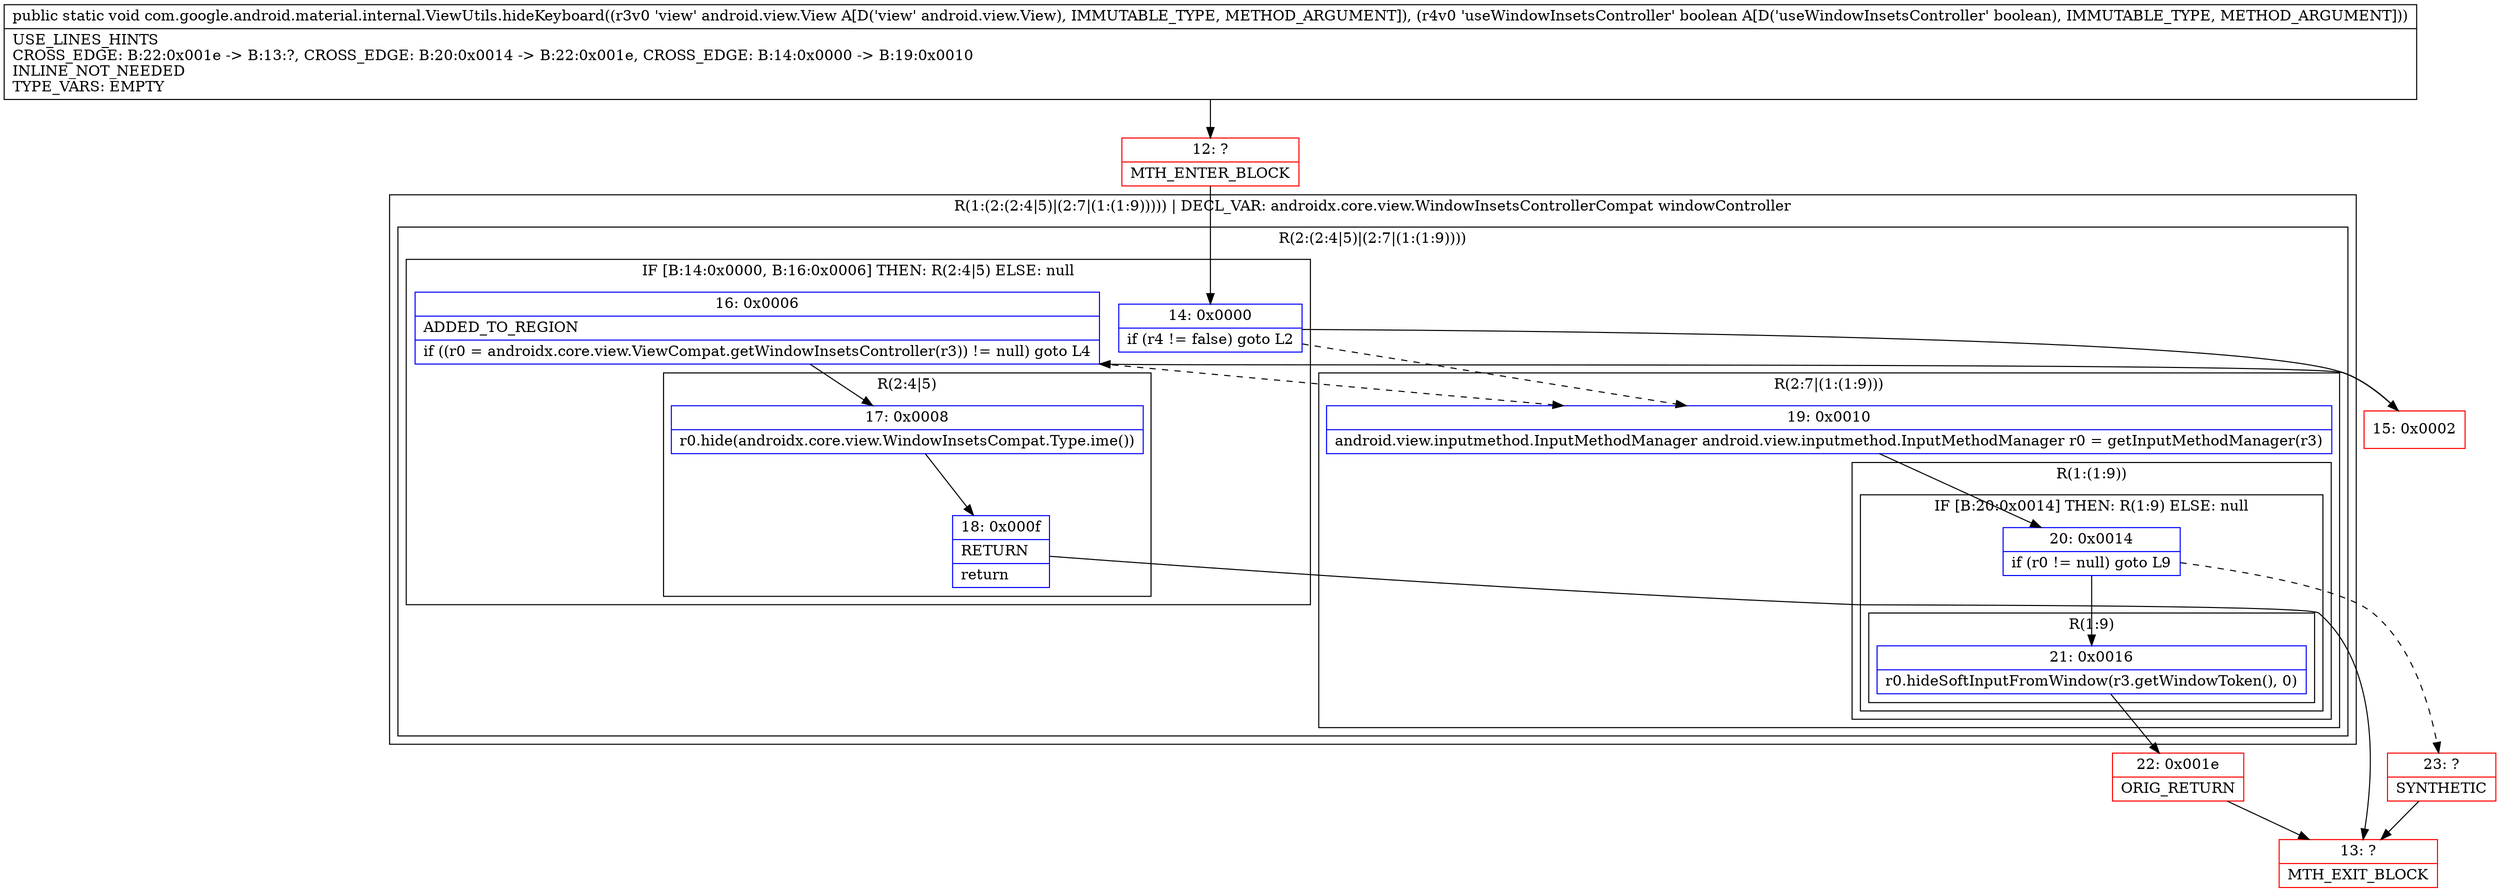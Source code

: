 digraph "CFG forcom.google.android.material.internal.ViewUtils.hideKeyboard(Landroid\/view\/View;Z)V" {
subgraph cluster_Region_676931312 {
label = "R(1:(2:(2:4|5)|(2:7|(1:(1:9))))) | DECL_VAR: androidx.core.view.WindowInsetsControllerCompat windowController\l";
node [shape=record,color=blue];
subgraph cluster_Region_1743619547 {
label = "R(2:(2:4|5)|(2:7|(1:(1:9))))";
node [shape=record,color=blue];
subgraph cluster_IfRegion_843096012 {
label = "IF [B:14:0x0000, B:16:0x0006] THEN: R(2:4|5) ELSE: null";
node [shape=record,color=blue];
Node_14 [shape=record,label="{14\:\ 0x0000|if (r4 != false) goto L2\l}"];
Node_16 [shape=record,label="{16\:\ 0x0006|ADDED_TO_REGION\l|if ((r0 = androidx.core.view.ViewCompat.getWindowInsetsController(r3)) != null) goto L4\l}"];
subgraph cluster_Region_12366549 {
label = "R(2:4|5)";
node [shape=record,color=blue];
Node_17 [shape=record,label="{17\:\ 0x0008|r0.hide(androidx.core.view.WindowInsetsCompat.Type.ime())\l}"];
Node_18 [shape=record,label="{18\:\ 0x000f|RETURN\l|return\l}"];
}
}
subgraph cluster_Region_911519703 {
label = "R(2:7|(1:(1:9)))";
node [shape=record,color=blue];
Node_19 [shape=record,label="{19\:\ 0x0010|android.view.inputmethod.InputMethodManager android.view.inputmethod.InputMethodManager r0 = getInputMethodManager(r3)\l}"];
subgraph cluster_Region_1630759572 {
label = "R(1:(1:9))";
node [shape=record,color=blue];
subgraph cluster_IfRegion_88292650 {
label = "IF [B:20:0x0014] THEN: R(1:9) ELSE: null";
node [shape=record,color=blue];
Node_20 [shape=record,label="{20\:\ 0x0014|if (r0 != null) goto L9\l}"];
subgraph cluster_Region_1771161838 {
label = "R(1:9)";
node [shape=record,color=blue];
Node_21 [shape=record,label="{21\:\ 0x0016|r0.hideSoftInputFromWindow(r3.getWindowToken(), 0)\l}"];
}
}
}
}
}
}
Node_12 [shape=record,color=red,label="{12\:\ ?|MTH_ENTER_BLOCK\l}"];
Node_15 [shape=record,color=red,label="{15\:\ 0x0002}"];
Node_13 [shape=record,color=red,label="{13\:\ ?|MTH_EXIT_BLOCK\l}"];
Node_22 [shape=record,color=red,label="{22\:\ 0x001e|ORIG_RETURN\l}"];
Node_23 [shape=record,color=red,label="{23\:\ ?|SYNTHETIC\l}"];
MethodNode[shape=record,label="{public static void com.google.android.material.internal.ViewUtils.hideKeyboard((r3v0 'view' android.view.View A[D('view' android.view.View), IMMUTABLE_TYPE, METHOD_ARGUMENT]), (r4v0 'useWindowInsetsController' boolean A[D('useWindowInsetsController' boolean), IMMUTABLE_TYPE, METHOD_ARGUMENT]))  | USE_LINES_HINTS\lCROSS_EDGE: B:22:0x001e \-\> B:13:?, CROSS_EDGE: B:20:0x0014 \-\> B:22:0x001e, CROSS_EDGE: B:14:0x0000 \-\> B:19:0x0010\lINLINE_NOT_NEEDED\lTYPE_VARS: EMPTY\l}"];
MethodNode -> Node_12;Node_14 -> Node_15;
Node_14 -> Node_19[style=dashed];
Node_16 -> Node_17;
Node_16 -> Node_19[style=dashed];
Node_17 -> Node_18;
Node_18 -> Node_13;
Node_19 -> Node_20;
Node_20 -> Node_21;
Node_20 -> Node_23[style=dashed];
Node_21 -> Node_22;
Node_12 -> Node_14;
Node_15 -> Node_16;
Node_22 -> Node_13;
Node_23 -> Node_13;
}

